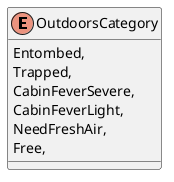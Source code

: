 @startuml
enum OutdoorsCategory {
    Entombed,
    Trapped,
    CabinFeverSevere,
    CabinFeverLight,
    NeedFreshAir,
    Free,
}
@enduml

